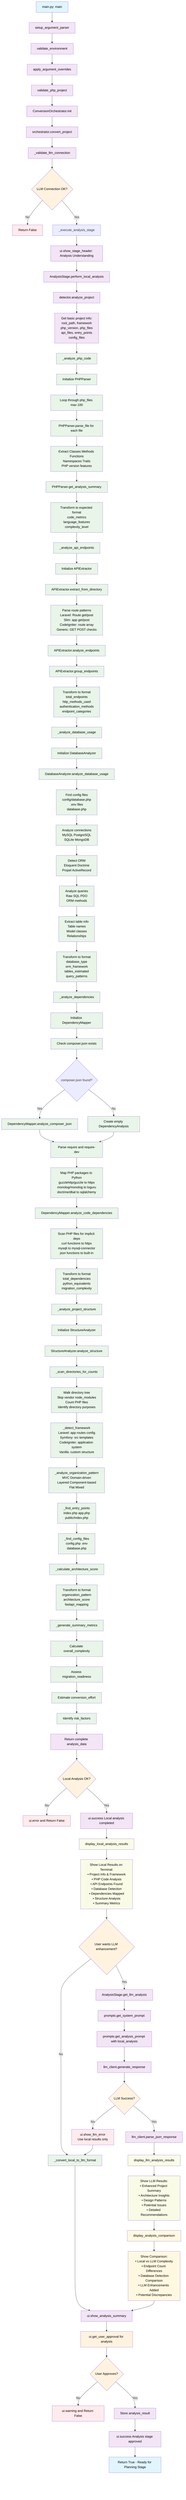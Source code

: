 flowchart TD
    A["main.py: main"] --> B["setup_argument_parser"]
    B --> C["validate_environment"]
    C --> D["apply_argument_overrides"]
    D --> E["validate_php_project"]
    E --> F["ConversionOrchestrator.init"]
    
    F --> G["orchestrator.convert_project"]
    G --> H["_validate_llm_connection"]
    H --> I{LLM Connection OK?}
    I -->|No| J["Return False"]
    I -->|Yes| K["_execute_analysis_stage"]
    
    K --> L["ui.show_stage_header: Analysis Understanding"]
    L --> M["AnalysisStage.perform_local_analysis"]
    
    %% Local Analysis Details
    M --> N["detector.analyze_project"]
    N --> O["Get basic project info:<br/>root_path, framework<br/>php_version, php_files<br/>api_files, entry_points<br/>config_files"]
    
    O --> P["_analyze_php_code"]
    P --> P1["Initialize PHPParser"]
    P1 --> P2["Loop through php_files max 100"]
    P2 --> P3["PHPParser.parse_file for each file"]
    P3 --> P4["Extract Classes Methods Functions<br/>Namespaces Traits<br/>PHP version features"]
    P4 --> P5["PHPParser.get_analysis_summary"]
    P5 --> P6["Transform to expected format<br/>code_metrics<br/>language_features<br/>complexity_level"]
    
    P6 --> Q["_analyze_api_endpoints"]
    Q --> Q1["Initialize APIExtractor"]
    Q1 --> Q2["APIExtractor.extract_from_directory"]
    Q2 --> Q3["Parse route patterns<br/>Laravel: Route get/post<br/>Slim: app get/post<br/>CodeIgniter: route array<br/>Generic: GET POST checks"]
    Q3 --> Q4["APIExtractor.analyze_endpoints"]
    Q4 --> Q5["APIExtractor.group_endpoints"]
    Q5 --> Q6["Transform to format<br/>total_endpoints<br/>http_methods_used<br/>authentication_methods<br/>endpoint_categories"]
    
    Q6 --> R["_analyze_database_usage"]
    R --> R1["Initialize DatabaseAnalyzer"]
    R1 --> R2["DatabaseAnalyzer.analyze_database_usage"]
    R2 --> R3["Find config files<br/>config/database.php<br/>.env files<br/>database.php"]
    R3 --> R4["Analyze connections<br/>MySQL PostgreSQL<br/>SQLite MongoDB"]
    R4 --> R5["Detect ORM<br/>Eloquent Doctrine<br/>Propel ActiveRecord"]
    R5 --> R6["Analyze queries<br/>Raw SQL PDO<br/>ORM methods"]
    R6 --> R7["Extract table info<br/>Table names<br/>Model classes<br/>Relationships"]
    R7 --> R8["Transform to format<br/>database_type<br/>orm_framework<br/>tables_estimated<br/>query_patterns"]
    
    R8 --> S["_analyze_dependencies"]
    S --> S1["Initialize DependencyMapper"]
    S1 --> S2["Check composer.json exists"]
    S2 --> S3{composer.json found?}
    S3 -->|Yes| S4["DependencyMapper.analyze_composer_json"]
    S3 -->|No| S5["Create empty DependencyAnalysis"]
    S4 --> S6["Parse require and require-dev"]
    S5 --> S6
    S6 --> S7["Map PHP packages to Python<br/>guzzlehttp/guzzle to httpx<br/>monolog/monolog to loguru<br/>doctrine/dbal to sqlalchemy"]
    S7 --> S8["DependencyMapper.analyze_code_dependencies"]
    S8 --> S9["Scan PHP files for implicit deps<br/>curl functions to httpx<br/>mysqli to mysql-connector<br/>json functions to built-in"]
    S9 --> S10["Transform to format<br/>total_dependencies<br/>python_equivalents<br/>migration_complexity"]
    
    S10 --> T["_analyze_project_structure"]
    T --> T1["Initialize StructureAnalyzer"]
    T1 --> T2["StructureAnalyzer.analyze_structure"]
    T2 --> T3["_scan_directories_for_counts"]
    T3 --> T4["Walk directory tree<br/>Skip vendor node_modules<br/>Count PHP files<br/>Identify directory purposes"]
    T4 --> T5["_detect_framework<br/>Laravel: app routes config<br/>Symfony: src templates<br/>CodeIgniter: application system<br/>Vanilla: custom structure"]
    T5 --> T6["_analyze_organization_pattern<br/>MVC Domain-driven<br/>Layered Component-based<br/>Flat Mixed"]
    T6 --> T7["_find_entry_points<br/>index.php app.php<br/>public/index.php"]
    T7 --> T8["_find_config_files<br/>config.php .env<br/>database.php"]
    T8 --> T9["_calculate_architecture_score"]
    T9 --> T10["Transform to format<br/>organization_pattern<br/>architecture_score<br/>fastapi_mapping"]
    
    T10 --> U["_generate_summary_metrics"]
    U --> U1["Calculate overall_complexity"]
    U1 --> U2["Assess migration_readiness"]
    U2 --> U3["Estimate conversion_effort"]
    U3 --> U4["Identify risk_factors"]
    
    U4 --> V["Return complete analysis_data"]
    V --> W{Local Analysis OK?}
    W -->|No| X["ui.error and Return False"]
    W -->|Yes| Y["ui.success Local analysis completed"]
    
    Y --> Y1["display_local_analysis_results"]
    Y1 --> Y2["Show Local Results on Terminal:<br/>• Project Info & Framework<br/>• PHP Code Analysis<br/>• API Endpoints Found<br/>• Database Detection<br/>• Dependencies Mapped<br/>• Structure Analysis<br/>• Summary Metrics"]
    Y2 --> Y3{User wants LLM enhancement?}
    Y3 -->|No| Y4["_convert_local_to_llm_format"]
    Y3 -->|Yes| Z["AnalysisStage.get_llm_analysis"]
    
    Z --> Z1["prompts.get_system_prompt"]
    Z1 --> Z2["prompts.get_analysis_prompt with local_analysis"]
    Z2 --> Z3["llm_client.generate_response"]
    Z3 --> Z4{LLM Success?}
    Z4 -->|No| Z5["ui.show_llm_error<br/>Use local results only"]
    Z4 -->|Yes| Z6["llm_client.parse_json_response"]
    
    Z5 --> Y4
    Z6 --> Z7["display_llm_analysis_results"]
    Z7 --> Z8["Show LLM Results:<br/>• Enhanced Project Summary<br/>• Architecture Insights<br/>• Design Patterns<br/>• Potential Issues<br/>• Detailed Recommendations"]
    
    Z8 --> Z9["display_analysis_comparison"]
    Z9 --> Z10["Show Comparison:<br/>• Local vs LLM Complexity<br/>• Endpoint Count Differences<br/>• Database Detection Comparison<br/>• LLM Enhancements Added<br/>• Potential Discrepancies"]
    
    Y4 --> BB["ui.show_analysis_summary"]
    Z10 --> BB
    BB --> CC["ui.get_user_approval for analysis"]
    CC --> DD{User Approves?}
    DD -->|No| EE["ui.warning and Return False"]
    DD -->|Yes| FF["Store analysis_result"]
    FF --> GG["ui.success Analysis stage approved"]
    GG --> HH["Return True - Ready for Planning Stage"]
    
    %% Styling
    classDef startEnd fill:#e1f5fe,color:#000
    classDef process fill:#f3e5f5,color:#000
    classDef decision fill:#fff3e0,color:#000
    classDef analyzer fill:#e8f5e8,color:#000
    classDef error fill:#ffebee,color:#000
    classDef success fill:#e8f5e8,color:#000
    classDef display fill:#f9fbe7,color:#000
    classDef comparison fill:#fff8e1,color:#000
    
    class A,HH startEnd
    class B,C,D,E,F,G,H,L,M,N,O,V,Y,Z,Z1,Z2,Z3,Z6,BB,FF,GG process
    class I,W,Y3,Z4,CC,DD decision
    class P,P1,P2,P3,P4,P5,P6,Q,Q1,Q2,Q3,Q4,Q5,Q6,R,R1,R2,R3,R4,R5,R6,R7,R8,S,S1,S2,S4,S5,S6,S7,S8,S9,S10,T,T1,T2,T3,T4,T5,T6,T7,T8,T9,T10,U,U1,U2,U3,U4 analyzer
    class J,X,Z5,EE error
    class Y1,Y2,Z7,Z8 display
    class Z9,Z10 comparison
    class Y4 success